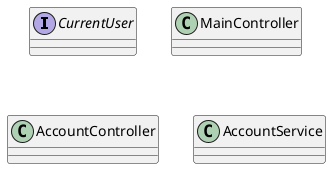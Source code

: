 @startuml
'https://plantuml.com/class-diagram

interface CurrentUser
class MainController
class AccountController
class AccountService

@enduml